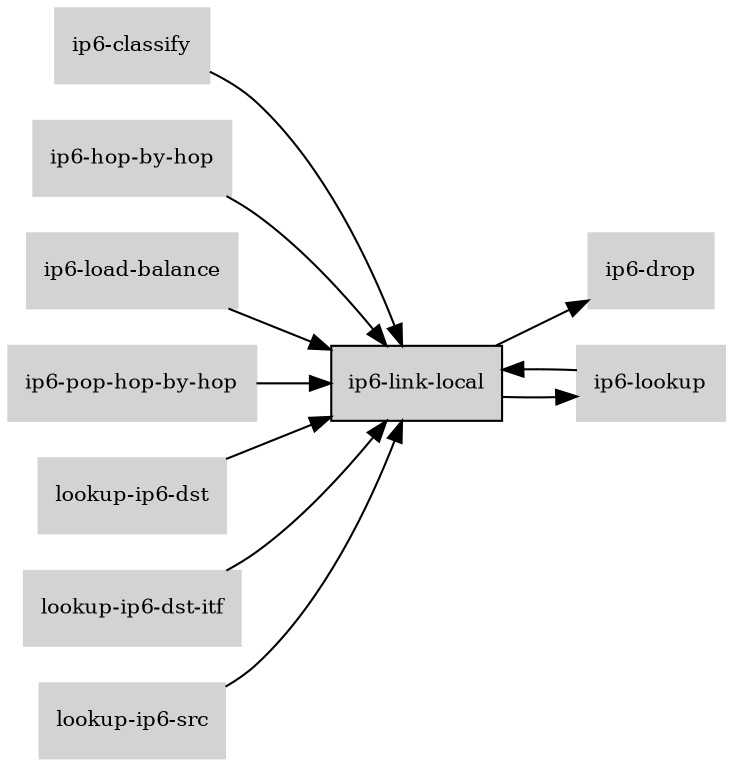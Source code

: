 digraph "ip6_link_local_subgraph" {
  rankdir=LR;
  node [shape=box, style=filled, fontsize=10, color=lightgray, fontcolor=black, fillcolor=lightgray];
  "ip6-link-local" [color=black, fontcolor=black, fillcolor=lightgray];
  edge [fontsize=8];
  "ip6-classify" -> "ip6-link-local";
  "ip6-hop-by-hop" -> "ip6-link-local";
  "ip6-link-local" -> "ip6-drop";
  "ip6-link-local" -> "ip6-lookup";
  "ip6-load-balance" -> "ip6-link-local";
  "ip6-lookup" -> "ip6-link-local";
  "ip6-pop-hop-by-hop" -> "ip6-link-local";
  "lookup-ip6-dst" -> "ip6-link-local";
  "lookup-ip6-dst-itf" -> "ip6-link-local";
  "lookup-ip6-src" -> "ip6-link-local";
}
